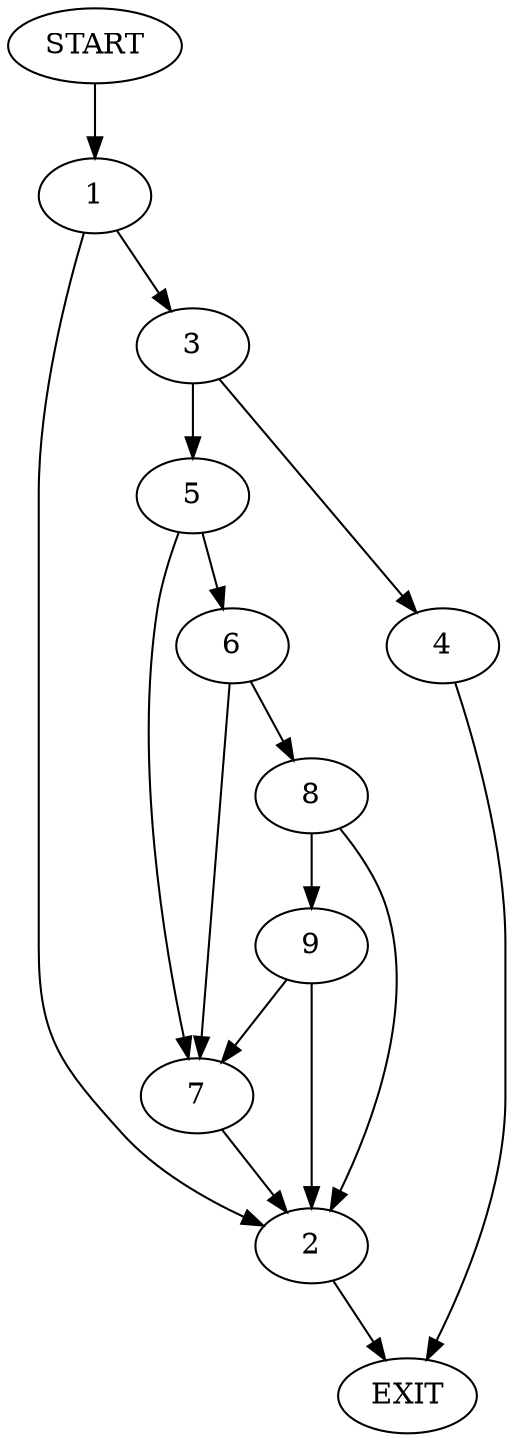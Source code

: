 digraph {
0 [label="START"]
10 [label="EXIT"]
0 -> 1
1 -> 2
1 -> 3
3 -> 4
3 -> 5
2 -> 10
5 -> 6
5 -> 7
4 -> 10
7 -> 2
6 -> 8
6 -> 7
8 -> 2
8 -> 9
9 -> 2
9 -> 7
}
